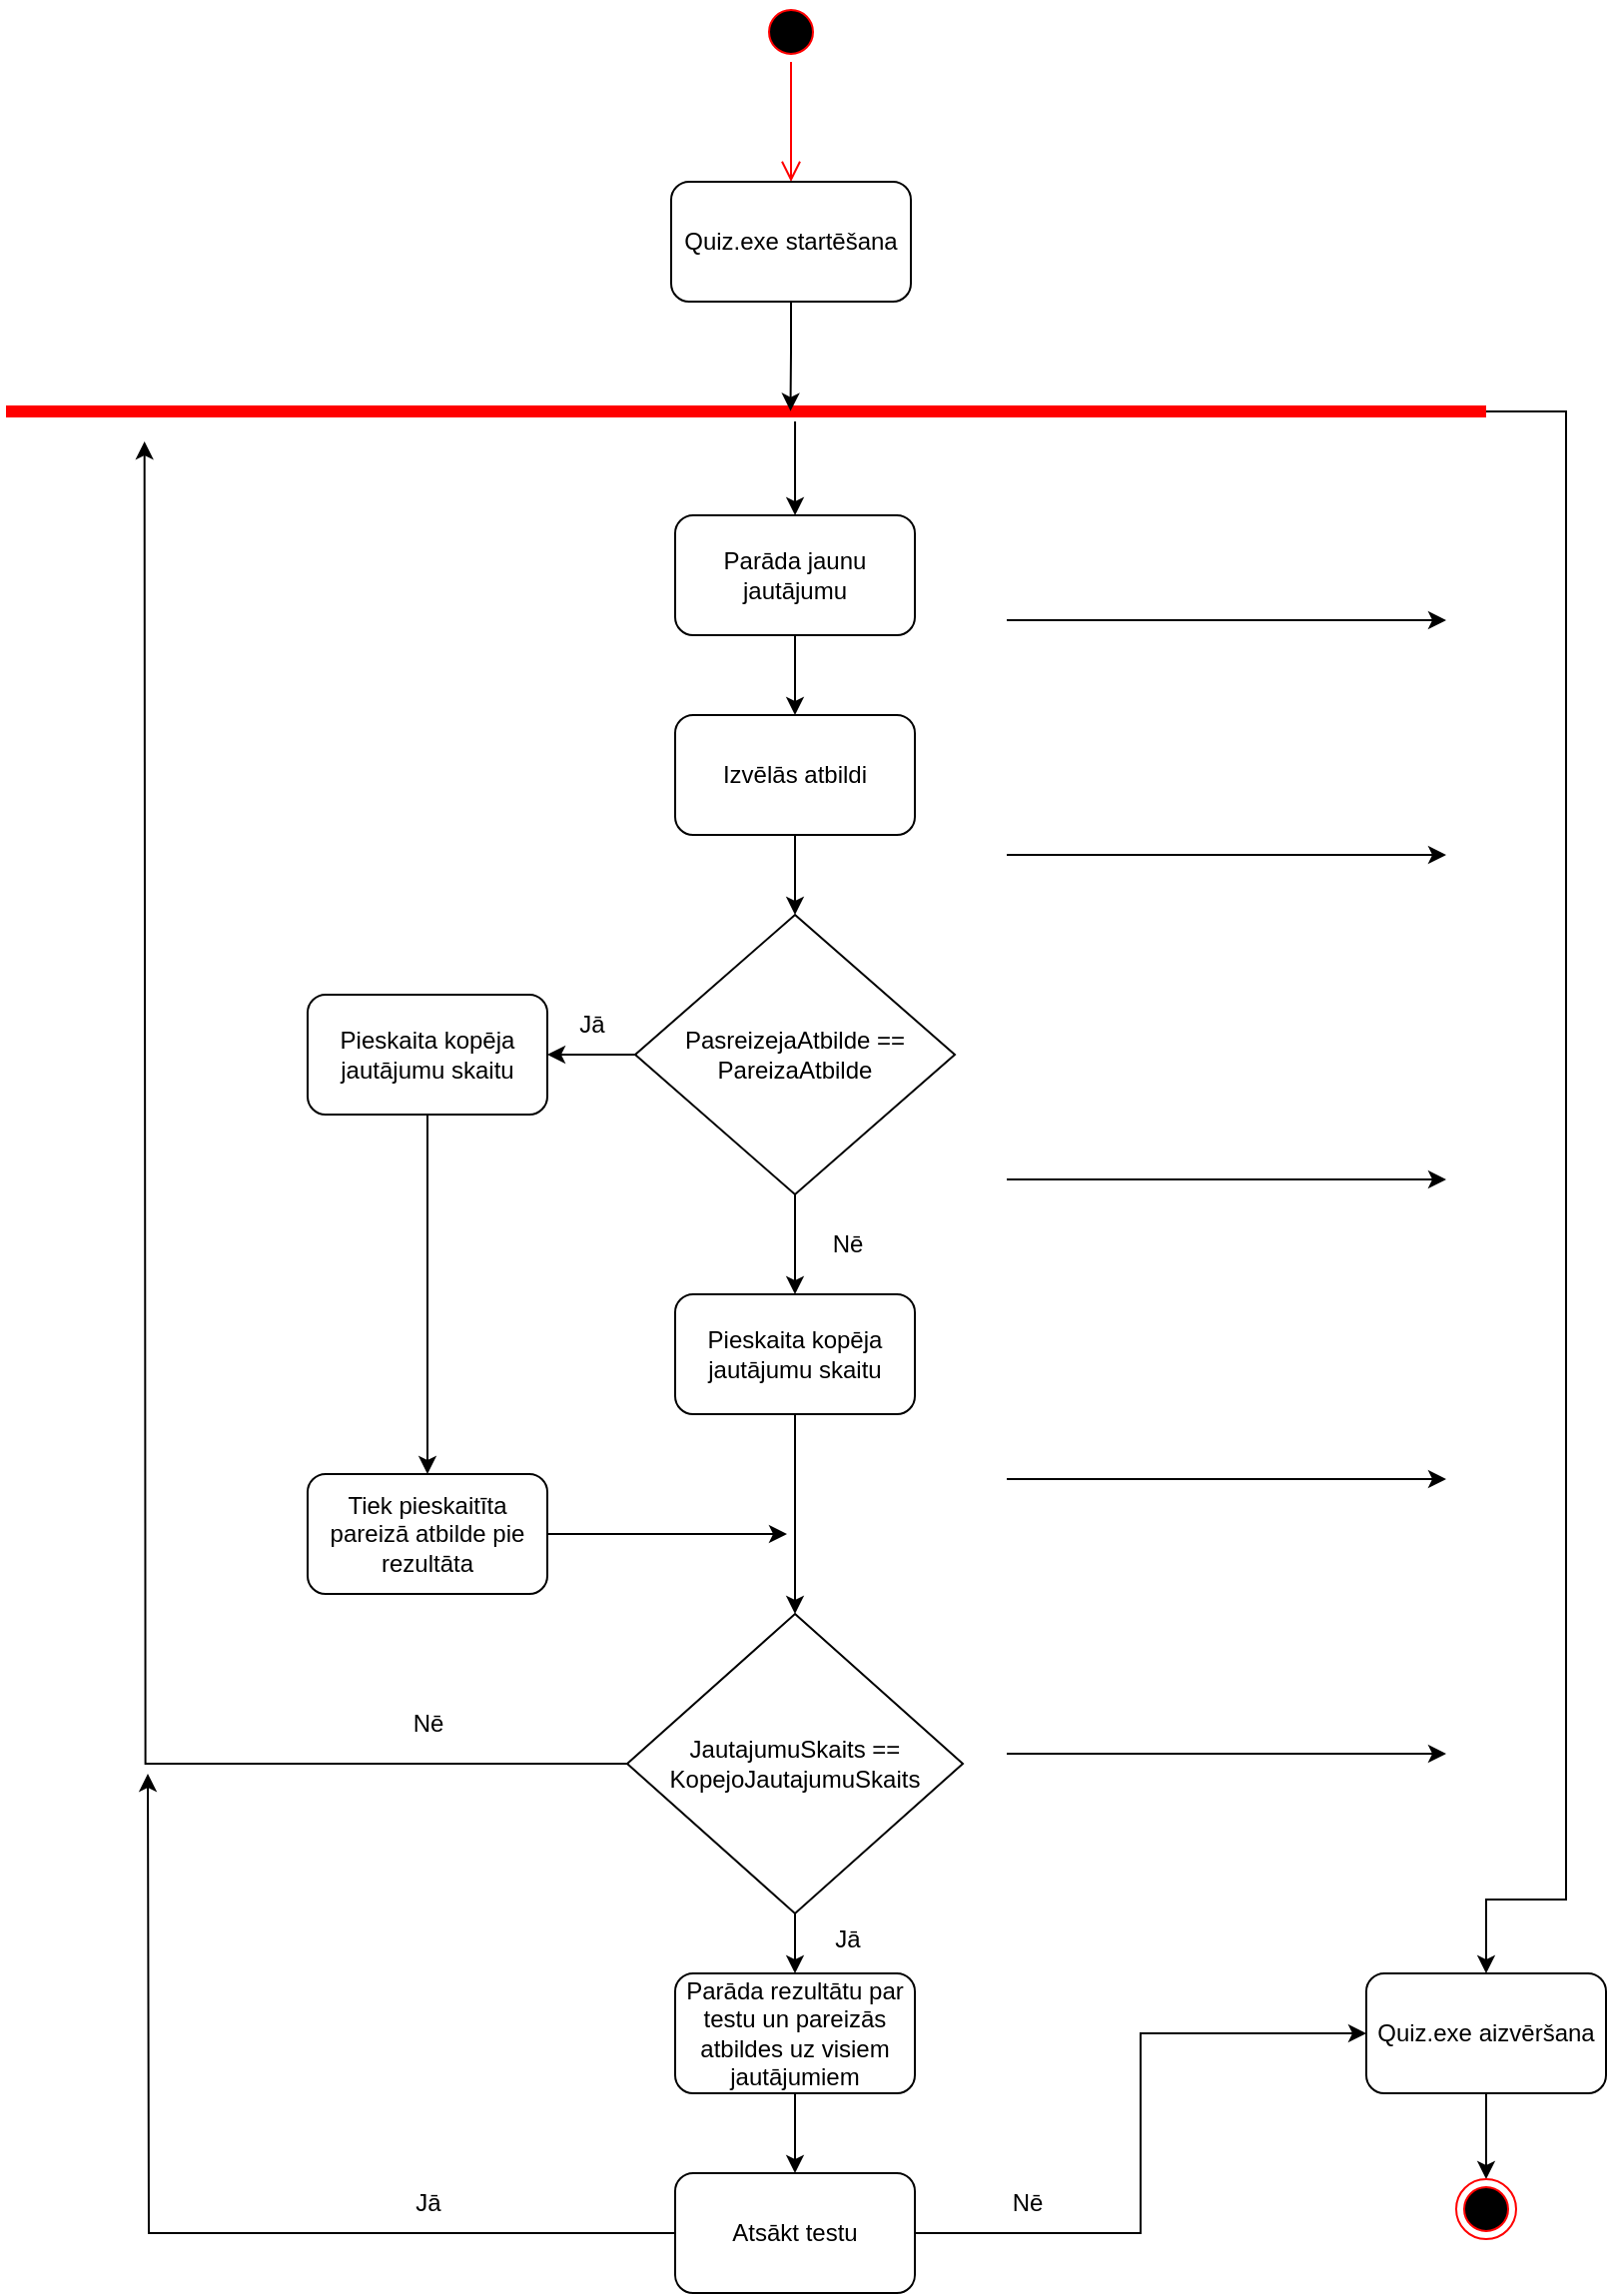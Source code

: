 <mxfile version="21.3.7" type="device">
  <diagram name="Lapa-1" id="iPs02LAPg_5draG6-xj4">
    <mxGraphModel dx="1434" dy="764" grid="1" gridSize="10" guides="1" tooltips="1" connect="1" arrows="1" fold="1" page="1" pageScale="1" pageWidth="827" pageHeight="1169" math="0" shadow="0">
      <root>
        <mxCell id="0" />
        <mxCell id="1" parent="0" />
        <mxCell id="HDcZAndCm5oPaQF33XWE-1" value="" style="ellipse;html=1;shape=startState;fillColor=#000000;strokeColor=#ff0000;" vertex="1" parent="1">
          <mxGeometry x="397" y="3" width="30" height="30" as="geometry" />
        </mxCell>
        <mxCell id="HDcZAndCm5oPaQF33XWE-2" value="" style="edgeStyle=orthogonalEdgeStyle;html=1;verticalAlign=bottom;endArrow=open;endSize=8;strokeColor=#ff0000;rounded=0;entryX=0.5;entryY=0;entryDx=0;entryDy=0;" edge="1" source="HDcZAndCm5oPaQF33XWE-1" parent="1" target="HDcZAndCm5oPaQF33XWE-8">
          <mxGeometry relative="1" as="geometry">
            <mxPoint x="414" y="93" as="targetPoint" />
          </mxGeometry>
        </mxCell>
        <mxCell id="HDcZAndCm5oPaQF33XWE-11" style="edgeStyle=orthogonalEdgeStyle;rounded=0;orthogonalLoop=1;jettySize=auto;html=1;entryX=0.5;entryY=0;entryDx=0;entryDy=0;" edge="1" parent="1" source="HDcZAndCm5oPaQF33XWE-4" target="HDcZAndCm5oPaQF33XWE-12">
          <mxGeometry relative="1" as="geometry">
            <mxPoint x="800" y="873" as="targetPoint" />
            <Array as="points">
              <mxPoint x="800" y="208" />
              <mxPoint x="800" y="953" />
              <mxPoint x="760" y="953" />
            </Array>
          </mxGeometry>
        </mxCell>
        <mxCell id="HDcZAndCm5oPaQF33XWE-19" value="" style="edgeStyle=orthogonalEdgeStyle;rounded=0;orthogonalLoop=1;jettySize=auto;html=1;exitX=0.5;exitY=1;exitDx=0;exitDy=0;" edge="1" parent="1" source="HDcZAndCm5oPaQF33XWE-27" target="HDcZAndCm5oPaQF33XWE-17">
          <mxGeometry relative="1" as="geometry">
            <mxPoint x="412.022" y="363" as="sourcePoint" />
            <Array as="points" />
          </mxGeometry>
        </mxCell>
        <mxCell id="HDcZAndCm5oPaQF33XWE-4" value="" style="shape=line;html=1;strokeWidth=6;strokeColor=#ff0000;" vertex="1" parent="1">
          <mxGeometry x="19" y="203" width="741" height="10" as="geometry" />
        </mxCell>
        <mxCell id="HDcZAndCm5oPaQF33XWE-10" value="" style="edgeStyle=orthogonalEdgeStyle;rounded=0;orthogonalLoop=1;jettySize=auto;html=1;entryX=0.53;entryY=0.483;entryDx=0;entryDy=0;entryPerimeter=0;" edge="1" parent="1" source="HDcZAndCm5oPaQF33XWE-8" target="HDcZAndCm5oPaQF33XWE-4">
          <mxGeometry relative="1" as="geometry" />
        </mxCell>
        <mxCell id="HDcZAndCm5oPaQF33XWE-8" value="Quiz.exe startēšana" style="rounded=1;whiteSpace=wrap;html=1;" vertex="1" parent="1">
          <mxGeometry x="352" y="93" width="120" height="60" as="geometry" />
        </mxCell>
        <mxCell id="HDcZAndCm5oPaQF33XWE-14" value="" style="edgeStyle=orthogonalEdgeStyle;rounded=0;orthogonalLoop=1;jettySize=auto;html=1;" edge="1" parent="1" source="HDcZAndCm5oPaQF33XWE-12" target="HDcZAndCm5oPaQF33XWE-13">
          <mxGeometry relative="1" as="geometry" />
        </mxCell>
        <mxCell id="HDcZAndCm5oPaQF33XWE-12" value="Quiz.exe aizvēršana" style="rounded=1;whiteSpace=wrap;html=1;" vertex="1" parent="1">
          <mxGeometry x="700" y="990" width="120" height="60" as="geometry" />
        </mxCell>
        <mxCell id="HDcZAndCm5oPaQF33XWE-13" value="" style="ellipse;html=1;shape=endState;fillColor=#000000;strokeColor=#ff0000;" vertex="1" parent="1">
          <mxGeometry x="745" y="1093" width="30" height="30" as="geometry" />
        </mxCell>
        <mxCell id="HDcZAndCm5oPaQF33XWE-21" value="" style="edgeStyle=orthogonalEdgeStyle;rounded=0;orthogonalLoop=1;jettySize=auto;html=1;" edge="1" parent="1" source="HDcZAndCm5oPaQF33XWE-17" target="HDcZAndCm5oPaQF33XWE-20">
          <mxGeometry relative="1" as="geometry" />
        </mxCell>
        <mxCell id="HDcZAndCm5oPaQF33XWE-17" value="Izvēlās atbildi" style="rounded=1;whiteSpace=wrap;html=1;" vertex="1" parent="1">
          <mxGeometry x="354" y="360" width="120" height="60" as="geometry" />
        </mxCell>
        <mxCell id="HDcZAndCm5oPaQF33XWE-33" value="" style="edgeStyle=orthogonalEdgeStyle;rounded=0;orthogonalLoop=1;jettySize=auto;html=1;" edge="1" parent="1" source="HDcZAndCm5oPaQF33XWE-20" target="HDcZAndCm5oPaQF33XWE-32">
          <mxGeometry relative="1" as="geometry" />
        </mxCell>
        <mxCell id="HDcZAndCm5oPaQF33XWE-39" value="" style="edgeStyle=orthogonalEdgeStyle;rounded=0;orthogonalLoop=1;jettySize=auto;html=1;" edge="1" parent="1" source="HDcZAndCm5oPaQF33XWE-20" target="HDcZAndCm5oPaQF33XWE-38">
          <mxGeometry relative="1" as="geometry" />
        </mxCell>
        <mxCell id="HDcZAndCm5oPaQF33XWE-20" value="PasreizejaAtbilde == PareizaAtbilde" style="rhombus;whiteSpace=wrap;html=1;" vertex="1" parent="1">
          <mxGeometry x="334" y="460" width="160" height="140" as="geometry" />
        </mxCell>
        <mxCell id="HDcZAndCm5oPaQF33XWE-37" style="edgeStyle=orthogonalEdgeStyle;rounded=0;orthogonalLoop=1;jettySize=auto;html=1;" edge="1" parent="1" source="HDcZAndCm5oPaQF33XWE-22">
          <mxGeometry relative="1" as="geometry">
            <mxPoint x="410" y="770" as="targetPoint" />
            <Array as="points">
              <mxPoint x="400" y="770" />
            </Array>
          </mxGeometry>
        </mxCell>
        <mxCell id="HDcZAndCm5oPaQF33XWE-22" value="Tiek pieskaitīta pareizā atbilde pie rezultāta" style="rounded=1;whiteSpace=wrap;html=1;" vertex="1" parent="1">
          <mxGeometry x="170" y="740" width="120" height="60" as="geometry" />
        </mxCell>
        <mxCell id="HDcZAndCm5oPaQF33XWE-24" value="Jā" style="text;html=1;align=center;verticalAlign=middle;resizable=0;points=[];autosize=1;strokeColor=none;fillColor=none;" vertex="1" parent="1">
          <mxGeometry x="292" y="500" width="40" height="30" as="geometry" />
        </mxCell>
        <mxCell id="HDcZAndCm5oPaQF33XWE-26" value="" style="edgeStyle=orthogonalEdgeStyle;rounded=0;orthogonalLoop=1;jettySize=auto;html=1;" edge="1" parent="1">
          <mxGeometry relative="1" as="geometry">
            <mxPoint x="414.022" y="213" as="sourcePoint" />
            <Array as="points">
              <mxPoint x="414" y="233" />
              <mxPoint x="414" y="233" />
            </Array>
            <mxPoint x="414.029" y="260" as="targetPoint" />
          </mxGeometry>
        </mxCell>
        <mxCell id="HDcZAndCm5oPaQF33XWE-27" value="Parāda jaunu jautājumu" style="rounded=1;whiteSpace=wrap;html=1;" vertex="1" parent="1">
          <mxGeometry x="354" y="260" width="120" height="60" as="geometry" />
        </mxCell>
        <mxCell id="HDcZAndCm5oPaQF33XWE-34" value="" style="edgeStyle=orthogonalEdgeStyle;rounded=0;orthogonalLoop=1;jettySize=auto;html=1;" edge="1" parent="1" source="HDcZAndCm5oPaQF33XWE-32" target="HDcZAndCm5oPaQF33XWE-22">
          <mxGeometry relative="1" as="geometry" />
        </mxCell>
        <mxCell id="HDcZAndCm5oPaQF33XWE-32" value="Pieskaita kopēja jautājumu skaitu" style="rounded=1;whiteSpace=wrap;html=1;" vertex="1" parent="1">
          <mxGeometry x="170" y="500" width="120" height="60" as="geometry" />
        </mxCell>
        <mxCell id="HDcZAndCm5oPaQF33XWE-41" style="edgeStyle=orthogonalEdgeStyle;rounded=0;orthogonalLoop=1;jettySize=auto;html=1;" edge="1" parent="1" source="HDcZAndCm5oPaQF33XWE-35">
          <mxGeometry relative="1" as="geometry">
            <mxPoint x="88.333" y="223" as="targetPoint" />
          </mxGeometry>
        </mxCell>
        <mxCell id="HDcZAndCm5oPaQF33XWE-59" value="" style="edgeStyle=orthogonalEdgeStyle;rounded=0;orthogonalLoop=1;jettySize=auto;html=1;" edge="1" parent="1" source="HDcZAndCm5oPaQF33XWE-35" target="HDcZAndCm5oPaQF33XWE-44">
          <mxGeometry relative="1" as="geometry" />
        </mxCell>
        <mxCell id="HDcZAndCm5oPaQF33XWE-35" value="JautajumuSkaits == KopejoJautajumuSkaits" style="rhombus;whiteSpace=wrap;html=1;" vertex="1" parent="1">
          <mxGeometry x="330" y="810" width="168" height="150" as="geometry" />
        </mxCell>
        <mxCell id="HDcZAndCm5oPaQF33XWE-40" style="edgeStyle=orthogonalEdgeStyle;rounded=0;orthogonalLoop=1;jettySize=auto;html=1;entryX=0.5;entryY=0;entryDx=0;entryDy=0;" edge="1" parent="1" source="HDcZAndCm5oPaQF33XWE-38" target="HDcZAndCm5oPaQF33XWE-35">
          <mxGeometry relative="1" as="geometry" />
        </mxCell>
        <mxCell id="HDcZAndCm5oPaQF33XWE-38" value="Pieskaita kopēja jautājumu skaitu" style="rounded=1;whiteSpace=wrap;html=1;" vertex="1" parent="1">
          <mxGeometry x="354" y="650" width="120" height="60" as="geometry" />
        </mxCell>
        <mxCell id="HDcZAndCm5oPaQF33XWE-42" value="Nē" style="text;html=1;align=center;verticalAlign=middle;resizable=0;points=[];autosize=1;strokeColor=none;fillColor=none;" vertex="1" parent="1">
          <mxGeometry x="210" y="850" width="40" height="30" as="geometry" />
        </mxCell>
        <mxCell id="HDcZAndCm5oPaQF33XWE-53" value="" style="edgeStyle=orthogonalEdgeStyle;rounded=0;orthogonalLoop=1;jettySize=auto;html=1;" edge="1" parent="1" source="HDcZAndCm5oPaQF33XWE-44" target="HDcZAndCm5oPaQF33XWE-52">
          <mxGeometry relative="1" as="geometry" />
        </mxCell>
        <mxCell id="HDcZAndCm5oPaQF33XWE-44" value="Parāda rezultātu par testu un pareizās atbildes uz visiem jautājumiem" style="rounded=1;whiteSpace=wrap;html=1;" vertex="1" parent="1">
          <mxGeometry x="354" y="990" width="120" height="60" as="geometry" />
        </mxCell>
        <mxCell id="HDcZAndCm5oPaQF33XWE-47" value="" style="endArrow=classic;html=1;rounded=0;" edge="1" parent="1">
          <mxGeometry width="50" height="50" relative="1" as="geometry">
            <mxPoint x="520" y="312.52" as="sourcePoint" />
            <mxPoint x="740" y="312.52" as="targetPoint" />
            <Array as="points">
              <mxPoint x="520" y="312.52" />
              <mxPoint x="630" y="312.52" />
            </Array>
          </mxGeometry>
        </mxCell>
        <mxCell id="HDcZAndCm5oPaQF33XWE-48" value="" style="endArrow=classic;html=1;rounded=0;" edge="1" parent="1">
          <mxGeometry width="50" height="50" relative="1" as="geometry">
            <mxPoint x="520" y="430" as="sourcePoint" />
            <mxPoint x="740" y="430" as="targetPoint" />
            <Array as="points">
              <mxPoint x="520" y="430" />
              <mxPoint x="630" y="430" />
            </Array>
          </mxGeometry>
        </mxCell>
        <mxCell id="HDcZAndCm5oPaQF33XWE-49" value="" style="endArrow=classic;html=1;rounded=0;" edge="1" parent="1">
          <mxGeometry width="50" height="50" relative="1" as="geometry">
            <mxPoint x="520" y="592.52" as="sourcePoint" />
            <mxPoint x="740" y="592.52" as="targetPoint" />
            <Array as="points">
              <mxPoint x="520" y="592.52" />
              <mxPoint x="630" y="592.52" />
            </Array>
          </mxGeometry>
        </mxCell>
        <mxCell id="HDcZAndCm5oPaQF33XWE-50" value="" style="endArrow=classic;html=1;rounded=0;" edge="1" parent="1">
          <mxGeometry width="50" height="50" relative="1" as="geometry">
            <mxPoint x="520" y="742.52" as="sourcePoint" />
            <mxPoint x="740" y="742.52" as="targetPoint" />
            <Array as="points">
              <mxPoint x="520" y="742.52" />
            </Array>
          </mxGeometry>
        </mxCell>
        <mxCell id="HDcZAndCm5oPaQF33XWE-51" value="" style="endArrow=classic;html=1;rounded=0;" edge="1" parent="1">
          <mxGeometry width="50" height="50" relative="1" as="geometry">
            <mxPoint x="520" y="880" as="sourcePoint" />
            <mxPoint x="740" y="880" as="targetPoint" />
            <Array as="points">
              <mxPoint x="520" y="880" />
              <mxPoint x="630" y="880" />
            </Array>
          </mxGeometry>
        </mxCell>
        <mxCell id="HDcZAndCm5oPaQF33XWE-54" style="edgeStyle=orthogonalEdgeStyle;rounded=0;orthogonalLoop=1;jettySize=auto;html=1;" edge="1" parent="1" source="HDcZAndCm5oPaQF33XWE-52">
          <mxGeometry relative="1" as="geometry">
            <mxPoint x="90" y="890.0" as="targetPoint" />
          </mxGeometry>
        </mxCell>
        <mxCell id="HDcZAndCm5oPaQF33XWE-56" style="edgeStyle=orthogonalEdgeStyle;rounded=0;orthogonalLoop=1;jettySize=auto;html=1;entryX=0;entryY=0.5;entryDx=0;entryDy=0;" edge="1" parent="1" source="HDcZAndCm5oPaQF33XWE-52" target="HDcZAndCm5oPaQF33XWE-12">
          <mxGeometry relative="1" as="geometry" />
        </mxCell>
        <mxCell id="HDcZAndCm5oPaQF33XWE-52" value="Atsākt testu" style="rounded=1;whiteSpace=wrap;html=1;" vertex="1" parent="1">
          <mxGeometry x="354" y="1090" width="120" height="60" as="geometry" />
        </mxCell>
        <mxCell id="HDcZAndCm5oPaQF33XWE-55" value="Jā" style="text;html=1;align=center;verticalAlign=middle;resizable=0;points=[];autosize=1;strokeColor=none;fillColor=none;" vertex="1" parent="1">
          <mxGeometry x="210" y="1090" width="40" height="30" as="geometry" />
        </mxCell>
        <mxCell id="HDcZAndCm5oPaQF33XWE-57" value="Nē" style="text;html=1;align=center;verticalAlign=middle;resizable=0;points=[];autosize=1;strokeColor=none;fillColor=none;" vertex="1" parent="1">
          <mxGeometry x="510" y="1090" width="40" height="30" as="geometry" />
        </mxCell>
        <mxCell id="HDcZAndCm5oPaQF33XWE-58" value="Nē" style="text;html=1;align=center;verticalAlign=middle;resizable=0;points=[];autosize=1;strokeColor=none;fillColor=none;" vertex="1" parent="1">
          <mxGeometry x="420" y="610" width="40" height="30" as="geometry" />
        </mxCell>
        <mxCell id="HDcZAndCm5oPaQF33XWE-60" value="Jā" style="text;html=1;align=center;verticalAlign=middle;resizable=0;points=[];autosize=1;strokeColor=none;fillColor=none;" vertex="1" parent="1">
          <mxGeometry x="420" y="958" width="40" height="30" as="geometry" />
        </mxCell>
      </root>
    </mxGraphModel>
  </diagram>
</mxfile>
